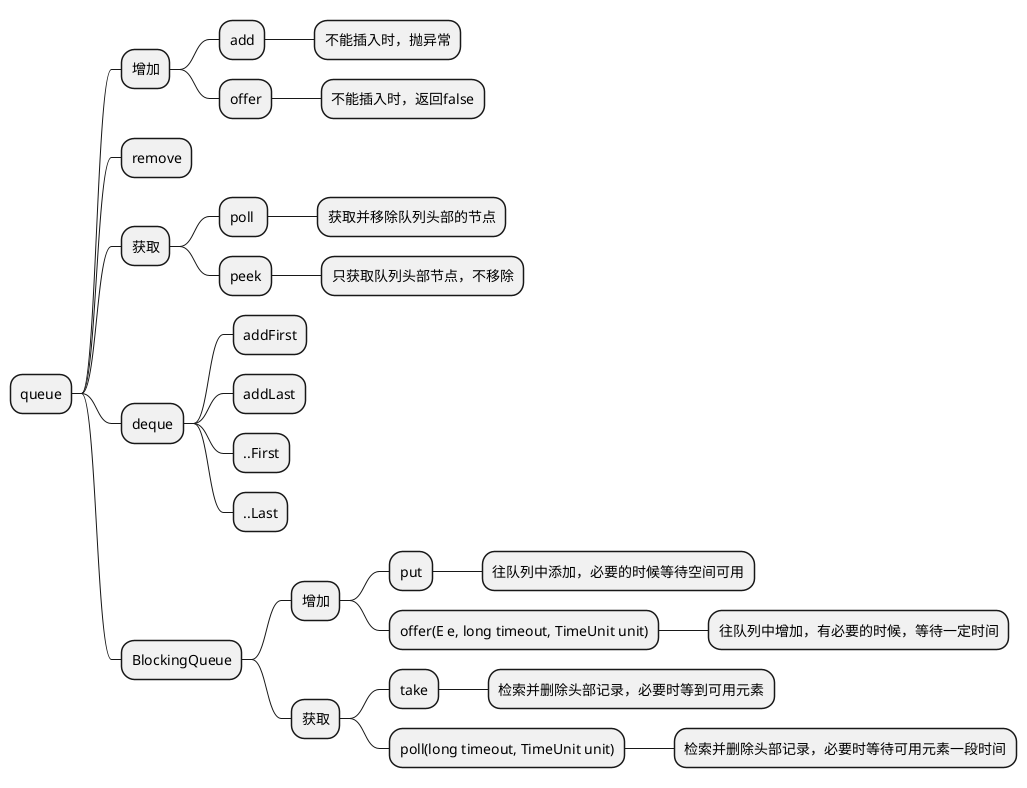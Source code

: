 @startmindmap
+ queue
++ 增加
+++ add
++++ 不能插入时，抛异常
+++ offer
++++ 不能插入时，返回false
++ remove
++ 获取
+++ poll 
++++ 获取并移除队列头部的节点
+++ peek
++++ 只获取队列头部节点，不移除

++ deque
+++ addFirst
+++ addLast
+++ ..First
+++ ..Last

++ BlockingQueue
+++ 增加
++++ put
+++++ 往队列中添加，必要的时候等待空间可用
++++ offer(E e, long timeout, TimeUnit unit)
+++++ 往队列中增加，有必要的时候，等待一定时间
+++ 获取
++++ take
+++++ 检索并删除头部记录，必要时等到可用元素
++++ poll(long timeout, TimeUnit unit)
+++++ 检索并删除头部记录，必要时等待可用元素一段时间

@endmindmap
